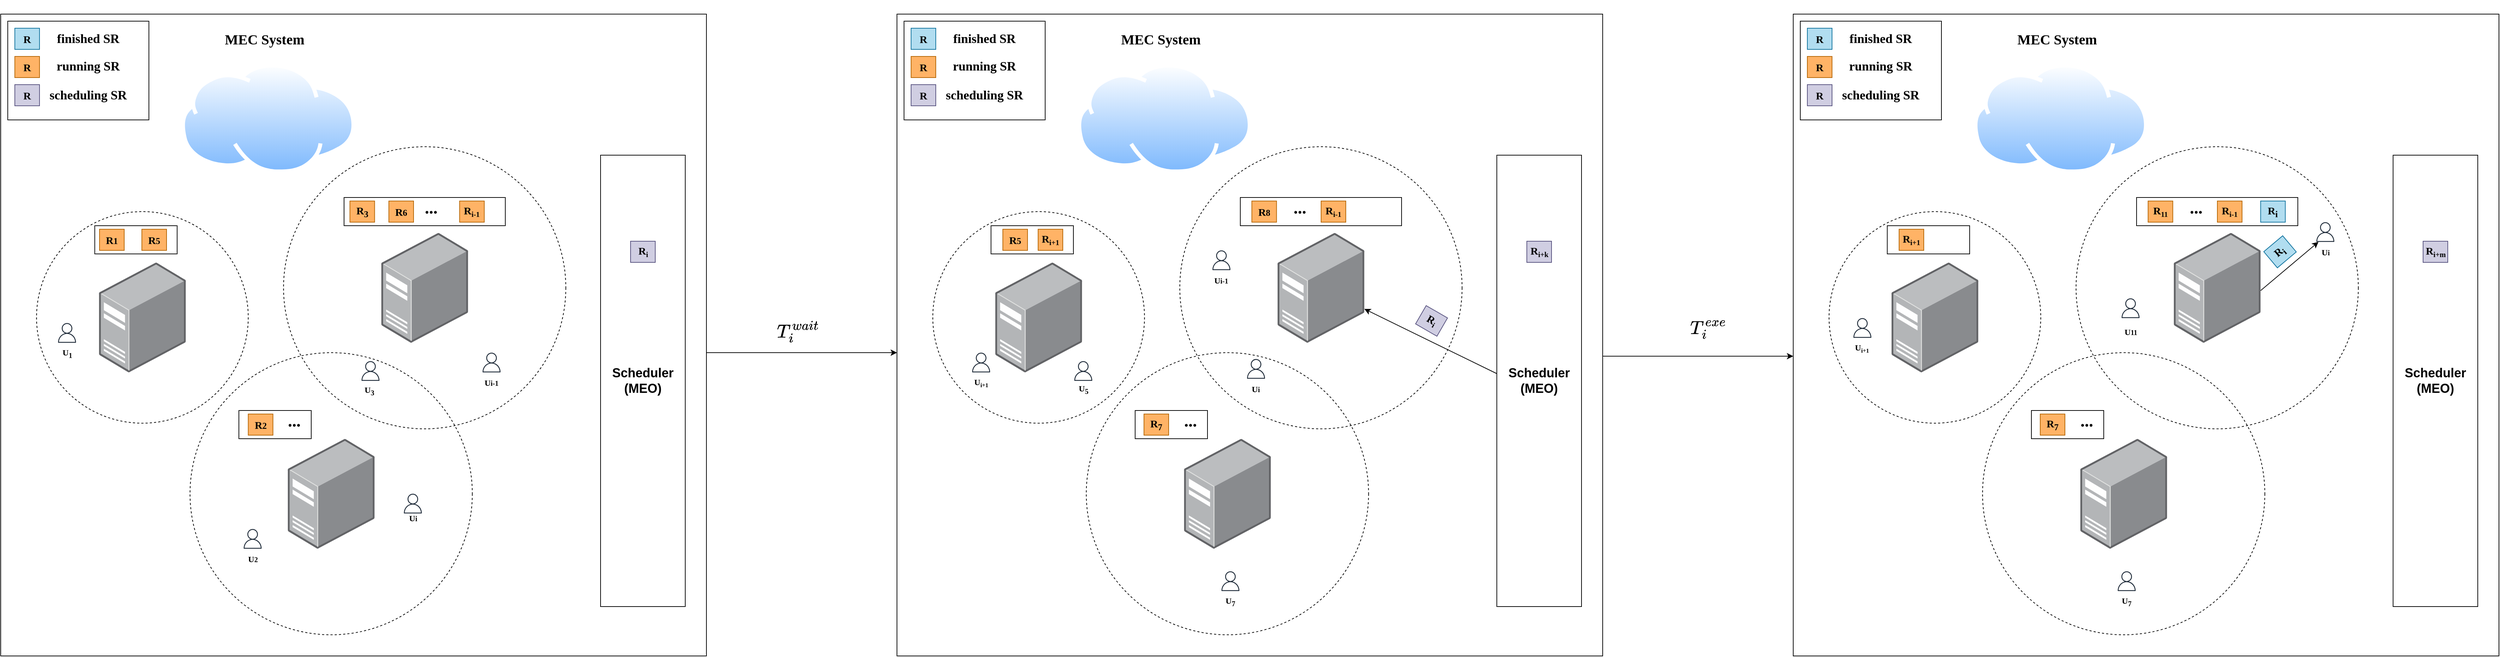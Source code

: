 <mxfile version="24.5.4" type="github">
  <diagram name="第 1 页" id="JoeD6NzNSS_i4DSreLfH">
    <mxGraphModel dx="3733" dy="1153" grid="1" gridSize="10" guides="1" tooltips="1" connect="1" arrows="1" fold="1" page="1" pageScale="1" pageWidth="827" pageHeight="1169" math="1" shadow="0">
      <root>
        <mxCell id="0" />
        <mxCell id="1" parent="0" />
        <mxCell id="dlywzHCYDAKwAIvzZoa1-96" value="" style="group" parent="1" vertex="1" connectable="0">
          <mxGeometry x="-570" y="150" width="1000" height="930" as="geometry" />
        </mxCell>
        <mxCell id="dlywzHCYDAKwAIvzZoa1-53" value="" style="rounded=0;whiteSpace=wrap;html=1;" parent="dlywzHCYDAKwAIvzZoa1-96" vertex="1">
          <mxGeometry y="20" width="1000" height="910" as="geometry" />
        </mxCell>
        <mxCell id="8uZlXo2zn4zUqa4FPAqo-15" value="&lt;font size=&quot;1&quot; face=&quot;Times New Roman&quot; style=&quot;&quot;&gt;&lt;b style=&quot;font-size: 20px;&quot;&gt;MEC System&lt;/b&gt;&lt;/font&gt;" style="text;strokeColor=none;align=center;fillColor=none;html=1;verticalAlign=middle;whiteSpace=wrap;rounded=0;" parent="dlywzHCYDAKwAIvzZoa1-96" vertex="1">
          <mxGeometry x="123.417" width="501.818" height="109.2" as="geometry" />
        </mxCell>
        <mxCell id="dlywzHCYDAKwAIvzZoa1-22" value="" style="ellipse;whiteSpace=wrap;html=1;aspect=fixed;fillColor=none;dashed=1;" parent="dlywzHCYDAKwAIvzZoa1-96" vertex="1">
          <mxGeometry x="400.77" y="208" width="400" height="400" as="geometry" />
        </mxCell>
        <mxCell id="dlywzHCYDAKwAIvzZoa1-7" value="" style="ellipse;whiteSpace=wrap;html=1;aspect=fixed;fillColor=none;dashed=1;" parent="dlywzHCYDAKwAIvzZoa1-96" vertex="1">
          <mxGeometry x="268.27" y="500" width="400" height="400" as="geometry" />
        </mxCell>
        <mxCell id="dlywzHCYDAKwAIvzZoa1-2" value="" style="ellipse;whiteSpace=wrap;html=1;aspect=fixed;fillColor=none;dashed=1;" parent="dlywzHCYDAKwAIvzZoa1-96" vertex="1">
          <mxGeometry x="50.77" y="300" width="300" height="300" as="geometry" />
        </mxCell>
        <mxCell id="8uZlXo2zn4zUqa4FPAqo-18" value="" style="image;points=[];aspect=fixed;html=1;align=center;shadow=0;dashed=0;image=img/lib/allied_telesis/computer_and_terminals/Server_Desktop.svg;" parent="dlywzHCYDAKwAIvzZoa1-96" vertex="1">
          <mxGeometry x="139.231" y="372" width="123.068" height="156" as="geometry" />
        </mxCell>
        <mxCell id="8uZlXo2zn4zUqa4FPAqo-20" value="" style="image;points=[];aspect=fixed;html=1;align=center;shadow=0;dashed=0;image=img/lib/allied_telesis/computer_and_terminals/Server_Desktop.svg;" parent="dlywzHCYDAKwAIvzZoa1-96" vertex="1">
          <mxGeometry x="539.232" y="330.0" width="123.068" height="156" as="geometry" />
        </mxCell>
        <mxCell id="8uZlXo2zn4zUqa4FPAqo-19" value="" style="image;points=[];aspect=fixed;html=1;align=center;shadow=0;dashed=0;image=img/lib/allied_telesis/computer_and_terminals/Server_Desktop.svg;" parent="dlywzHCYDAKwAIvzZoa1-96" vertex="1">
          <mxGeometry x="406.738" y="622.0" width="123.068" height="156" as="geometry" />
        </mxCell>
        <mxCell id="8uZlXo2zn4zUqa4FPAqo-22" value="" style="sketch=0;outlineConnect=0;fontColor=#232F3E;gradientColor=none;fillColor=#232F3D;strokeColor=none;dashed=0;verticalLabelPosition=bottom;verticalAlign=top;align=center;html=1;fontSize=12;fontStyle=0;aspect=fixed;pointerEvents=1;shape=mxgraph.aws4.user;" parent="dlywzHCYDAKwAIvzZoa1-96" vertex="1">
          <mxGeometry x="80.0" y="458" width="28" height="28" as="geometry" />
        </mxCell>
        <mxCell id="8uZlXo2zn4zUqa4FPAqo-23" value="&lt;font face=&quot;Times New Roman&quot; style=&quot;font-size: 12px;&quot;&gt;&lt;b style=&quot;&quot;&gt;U&lt;sub&gt;1&lt;/sub&gt;&lt;/b&gt;&lt;/font&gt;" style="text;strokeColor=none;align=center;fillColor=none;html=1;verticalAlign=middle;whiteSpace=wrap;rounded=0;" parent="dlywzHCYDAKwAIvzZoa1-96" vertex="1">
          <mxGeometry x="74.5" y="486" width="39" height="30" as="geometry" />
        </mxCell>
        <mxCell id="dlywzHCYDAKwAIvzZoa1-4" value="" style="rounded=0;whiteSpace=wrap;html=1;" parent="dlywzHCYDAKwAIvzZoa1-96" vertex="1">
          <mxGeometry x="133.27" y="320" width="116.73" height="40" as="geometry" />
        </mxCell>
        <mxCell id="dlywzHCYDAKwAIvzZoa1-26" value="" style="sketch=0;outlineConnect=0;fontColor=#232F3E;gradientColor=none;fillColor=#232F3D;strokeColor=none;dashed=0;verticalLabelPosition=bottom;verticalAlign=top;align=center;html=1;fontSize=12;fontStyle=0;aspect=fixed;pointerEvents=1;shape=mxgraph.aws4.user;" parent="dlywzHCYDAKwAIvzZoa1-96" vertex="1">
          <mxGeometry x="681.52" y="500" width="28" height="28" as="geometry" />
        </mxCell>
        <mxCell id="dlywzHCYDAKwAIvzZoa1-25" value="&lt;font face=&quot;Times New Roman&quot; style=&quot;&quot;&gt;&lt;b style=&quot;&quot;&gt;U&lt;span style=&quot;font-size: 10px;&quot;&gt;i-1&lt;/span&gt;&lt;/b&gt;&lt;/font&gt;" style="text;strokeColor=none;align=center;fillColor=none;html=1;verticalAlign=middle;whiteSpace=wrap;rounded=0;" parent="dlywzHCYDAKwAIvzZoa1-96" vertex="1">
          <mxGeometry x="676.02" y="528" width="39" height="30" as="geometry" />
        </mxCell>
        <mxCell id="8uZlXo2zn4zUqa4FPAqo-17" value="" style="image;aspect=fixed;perimeter=ellipsePerimeter;html=1;align=center;shadow=0;dashed=0;spacingTop=3;image=img/lib/active_directory/internet_cloud.svg;" parent="dlywzHCYDAKwAIvzZoa1-96" vertex="1">
          <mxGeometry x="255.231" y="90" width="247.619" height="156" as="geometry" />
        </mxCell>
        <mxCell id="dlywzHCYDAKwAIvzZoa1-38" value="" style="rounded=0;whiteSpace=wrap;html=1;" parent="dlywzHCYDAKwAIvzZoa1-96" vertex="1">
          <mxGeometry x="486.52" y="280" width="228.5" height="40" as="geometry" />
        </mxCell>
        <mxCell id="dlywzHCYDAKwAIvzZoa1-39" value="&lt;font size=&quot;1&quot; face=&quot;Times New Roman&quot; style=&quot;&quot;&gt;&lt;b style=&quot;font-size: 15px;&quot;&gt;R&lt;sub&gt;3&lt;/sub&gt;&lt;/b&gt;&lt;/font&gt;" style="text;strokeColor=#b46504;align=center;fillColor=#FFB366;html=1;verticalAlign=middle;whiteSpace=wrap;rounded=0;" parent="dlywzHCYDAKwAIvzZoa1-96" vertex="1">
          <mxGeometry x="494.81" y="285" width="35" height="30" as="geometry" />
        </mxCell>
        <mxCell id="dlywzHCYDAKwAIvzZoa1-40" value="&lt;font face=&quot;Times New Roman&quot; style=&quot;&quot;&gt;&lt;b style=&quot;font-size: 15px;&quot;&gt;R&lt;/b&gt;&lt;b style=&quot;font-size: 12.5px;&quot;&gt;6&lt;/b&gt;&lt;/font&gt;" style="text;strokeColor=#b46504;align=center;fillColor=#FFB366;html=1;verticalAlign=middle;whiteSpace=wrap;rounded=0;" parent="dlywzHCYDAKwAIvzZoa1-96" vertex="1">
          <mxGeometry x="550" y="285" width="35" height="30" as="geometry" />
        </mxCell>
        <mxCell id="dlywzHCYDAKwAIvzZoa1-41" value="" style="sketch=0;outlineConnect=0;fontColor=#232F3E;gradientColor=none;fillColor=#232F3D;strokeColor=none;dashed=0;verticalLabelPosition=bottom;verticalAlign=top;align=center;html=1;fontSize=12;fontStyle=0;aspect=fixed;pointerEvents=1;shape=mxgraph.aws4.user;" parent="dlywzHCYDAKwAIvzZoa1-96" vertex="1">
          <mxGeometry x="510.0" y="512" width="28" height="28" as="geometry" />
        </mxCell>
        <mxCell id="dlywzHCYDAKwAIvzZoa1-42" value="&lt;font face=&quot;Times New Roman&quot; style=&quot;font-size: 12px;&quot;&gt;&lt;b style=&quot;&quot;&gt;U&lt;sub&gt;3&lt;/sub&gt;&lt;/b&gt;&lt;/font&gt;" style="text;strokeColor=none;align=center;fillColor=none;html=1;verticalAlign=middle;whiteSpace=wrap;rounded=0;" parent="dlywzHCYDAKwAIvzZoa1-96" vertex="1">
          <mxGeometry x="502.85" y="539" width="39" height="30" as="geometry" />
        </mxCell>
        <mxCell id="dlywzHCYDAKwAIvzZoa1-43" value="" style="sketch=0;outlineConnect=0;fontColor=#232F3E;gradientColor=none;fillColor=#232F3D;strokeColor=none;dashed=0;verticalLabelPosition=bottom;verticalAlign=top;align=center;html=1;fontSize=12;fontStyle=0;aspect=fixed;pointerEvents=1;shape=mxgraph.aws4.user;" parent="dlywzHCYDAKwAIvzZoa1-96" vertex="1">
          <mxGeometry x="343.0" y="750" width="28" height="28" as="geometry" />
        </mxCell>
        <mxCell id="dlywzHCYDAKwAIvzZoa1-44" value="&lt;font face=&quot;Times New Roman&quot; style=&quot;&quot;&gt;&lt;b style=&quot;&quot;&gt;U&lt;span style=&quot;font-size: 10px;&quot;&gt;2&lt;/span&gt;&lt;/b&gt;&lt;/font&gt;" style="text;strokeColor=none;align=center;fillColor=none;html=1;verticalAlign=middle;whiteSpace=wrap;rounded=0;" parent="dlywzHCYDAKwAIvzZoa1-96" vertex="1">
          <mxGeometry x="337.5" y="778" width="39" height="30" as="geometry" />
        </mxCell>
        <mxCell id="dlywzHCYDAKwAIvzZoa1-52" value="" style="group" parent="dlywzHCYDAKwAIvzZoa1-96" vertex="1" connectable="0">
          <mxGeometry x="10" y="30" width="200" height="140" as="geometry" />
        </mxCell>
        <mxCell id="dlywzHCYDAKwAIvzZoa1-48" value="" style="rounded=0;whiteSpace=wrap;html=1;" parent="dlywzHCYDAKwAIvzZoa1-52" vertex="1">
          <mxGeometry width="200" height="140" as="geometry" />
        </mxCell>
        <mxCell id="dlywzHCYDAKwAIvzZoa1-45" value="&lt;font size=&quot;1&quot; face=&quot;Times New Roman&quot; style=&quot;&quot;&gt;&lt;b style=&quot;font-size: 15px;&quot;&gt;R&lt;/b&gt;&lt;/font&gt;" style="text;strokeColor=#10739e;align=center;fillColor=#b1ddf0;html=1;verticalAlign=middle;whiteSpace=wrap;rounded=0;" parent="dlywzHCYDAKwAIvzZoa1-52" vertex="1">
          <mxGeometry x="10" y="10" width="35" height="30" as="geometry" />
        </mxCell>
        <mxCell id="dlywzHCYDAKwAIvzZoa1-46" value="&lt;font size=&quot;1&quot; face=&quot;Times New Roman&quot; style=&quot;&quot;&gt;&lt;b style=&quot;font-size: 15px;&quot;&gt;R&lt;/b&gt;&lt;/font&gt;" style="text;strokeColor=#b46504;align=center;fillColor=#FFB366;html=1;verticalAlign=middle;whiteSpace=wrap;rounded=0;" parent="dlywzHCYDAKwAIvzZoa1-52" vertex="1">
          <mxGeometry x="10.0" y="50" width="35" height="30" as="geometry" />
        </mxCell>
        <mxCell id="dlywzHCYDAKwAIvzZoa1-50" value="&lt;font size=&quot;1&quot; face=&quot;Times New Roman&quot;&gt;&lt;b style=&quot;font-size: 18px;&quot;&gt;finished SR&lt;/b&gt;&lt;/font&gt;" style="text;strokeColor=none;align=center;fillColor=none;html=1;verticalAlign=middle;whiteSpace=wrap;rounded=0;" parent="dlywzHCYDAKwAIvzZoa1-52" vertex="1">
          <mxGeometry x="54.04" y="10" width="120" height="30" as="geometry" />
        </mxCell>
        <mxCell id="dlywzHCYDAKwAIvzZoa1-51" value="&lt;font size=&quot;1&quot; face=&quot;Times New Roman&quot;&gt;&lt;b style=&quot;font-size: 18px;&quot;&gt;running SR&lt;/b&gt;&lt;/font&gt;" style="text;strokeColor=none;align=center;fillColor=none;html=1;verticalAlign=middle;whiteSpace=wrap;rounded=0;" parent="dlywzHCYDAKwAIvzZoa1-52" vertex="1">
          <mxGeometry x="54.04" y="49.2" width="120" height="30" as="geometry" />
        </mxCell>
        <mxCell id="hPKG2hxinoWSEpem3U7g-11" value="&lt;font size=&quot;1&quot; face=&quot;Times New Roman&quot; style=&quot;&quot;&gt;&lt;b style=&quot;font-size: 15px;&quot;&gt;R&lt;/b&gt;&lt;/font&gt;" style="text;strokeColor=#56517e;align=center;fillColor=#d0cee2;html=1;verticalAlign=middle;whiteSpace=wrap;rounded=0;" parent="dlywzHCYDAKwAIvzZoa1-52" vertex="1">
          <mxGeometry x="10" y="90" width="35" height="30" as="geometry" />
        </mxCell>
        <mxCell id="hPKG2hxinoWSEpem3U7g-12" value="&lt;font size=&quot;1&quot; face=&quot;Times New Roman&quot;&gt;&lt;b style=&quot;font-size: 18px;&quot;&gt;scheduling SR&lt;/b&gt;&lt;/font&gt;" style="text;strokeColor=none;align=center;fillColor=none;html=1;verticalAlign=middle;whiteSpace=wrap;rounded=0;" parent="dlywzHCYDAKwAIvzZoa1-52" vertex="1">
          <mxGeometry x="54.04" y="90" width="120" height="30" as="geometry" />
        </mxCell>
        <mxCell id="dlywzHCYDAKwAIvzZoa1-91" value="&lt;font style=&quot;font-size: 18px;&quot;&gt;&lt;b&gt;Scheduler&lt;/b&gt;&lt;/font&gt;&lt;div style=&quot;font-size: 18px;&quot;&gt;&lt;font style=&quot;font-size: 18px;&quot;&gt;&lt;b&gt;(MEO)&lt;/b&gt;&lt;/font&gt;&lt;/div&gt;" style="rounded=0;whiteSpace=wrap;html=1;" parent="dlywzHCYDAKwAIvzZoa1-96" vertex="1">
          <mxGeometry x="850" y="220" width="120" height="640" as="geometry" />
        </mxCell>
        <mxCell id="hPKG2hxinoWSEpem3U7g-1" value="&lt;font face=&quot;Times New Roman&quot; style=&quot;&quot;&gt;&lt;b style=&quot;font-size: 15px;&quot;&gt;R&lt;/b&gt;&lt;b style=&quot;font-size: 12.5px;&quot;&gt;1&lt;/b&gt;&lt;/font&gt;" style="text;strokeColor=#b46504;align=center;fillColor=#FFB366;html=1;verticalAlign=middle;whiteSpace=wrap;rounded=0;" parent="dlywzHCYDAKwAIvzZoa1-96" vertex="1">
          <mxGeometry x="140" y="325" width="35" height="30" as="geometry" />
        </mxCell>
        <mxCell id="hPKG2hxinoWSEpem3U7g-2" value="&lt;font face=&quot;Times New Roman&quot; style=&quot;&quot;&gt;&lt;b style=&quot;font-size: 15px;&quot;&gt;R&lt;/b&gt;&lt;b style=&quot;font-size: 12.5px;&quot;&gt;5&lt;/b&gt;&lt;/font&gt;" style="text;strokeColor=#b46504;align=center;fillColor=#FFB366;html=1;verticalAlign=middle;whiteSpace=wrap;rounded=0;" parent="dlywzHCYDAKwAIvzZoa1-96" vertex="1">
          <mxGeometry x="200" y="325" width="35" height="30" as="geometry" />
        </mxCell>
        <mxCell id="hPKG2hxinoWSEpem3U7g-5" value="&lt;font size=&quot;1&quot; face=&quot;Times New Roman&quot;&gt;&lt;b style=&quot;font-size: 24px;&quot;&gt;...&lt;/b&gt;&lt;/font&gt;" style="text;strokeColor=none;align=center;fillColor=none;html=1;verticalAlign=middle;whiteSpace=wrap;rounded=0;" parent="dlywzHCYDAKwAIvzZoa1-96" vertex="1">
          <mxGeometry x="580" y="285" width="60" height="20" as="geometry" />
        </mxCell>
        <mxCell id="hPKG2hxinoWSEpem3U7g-6" value="&lt;font face=&quot;Times New Roman&quot; style=&quot;&quot;&gt;&lt;b style=&quot;font-size: 15px;&quot;&gt;R&lt;/b&gt;&lt;b style=&quot;font-size: 12.5px;&quot;&gt;&lt;sub&gt;i-1&lt;/sub&gt;&lt;/b&gt;&lt;/font&gt;" style="text;strokeColor=#b46504;align=center;fillColor=#FFB366;html=1;verticalAlign=middle;whiteSpace=wrap;rounded=0;" parent="dlywzHCYDAKwAIvzZoa1-96" vertex="1">
          <mxGeometry x="650.23" y="285" width="35" height="30" as="geometry" />
        </mxCell>
        <mxCell id="hPKG2hxinoWSEpem3U7g-7" value="&lt;font face=&quot;Times New Roman&quot; style=&quot;&quot;&gt;&lt;b style=&quot;font-size: 15px;&quot;&gt;R&lt;/b&gt;&lt;b style=&quot;font-size: 12.5px;&quot;&gt;&lt;sub&gt;i&lt;/sub&gt;&lt;/b&gt;&lt;/font&gt;" style="text;align=center;html=1;verticalAlign=middle;whiteSpace=wrap;rounded=0;strokeColor=#56517e;fillColor=#d0cee2;" parent="dlywzHCYDAKwAIvzZoa1-96" vertex="1">
          <mxGeometry x="892.5" y="342" width="35" height="30" as="geometry" />
        </mxCell>
        <mxCell id="hPKG2hxinoWSEpem3U7g-52" value="" style="sketch=0;outlineConnect=0;fontColor=#232F3E;gradientColor=none;fillColor=#232F3D;strokeColor=none;dashed=0;verticalLabelPosition=bottom;verticalAlign=top;align=center;html=1;fontSize=12;fontStyle=0;aspect=fixed;pointerEvents=1;shape=mxgraph.aws4.user;" parent="dlywzHCYDAKwAIvzZoa1-96" vertex="1">
          <mxGeometry x="570" y="700" width="28" height="28" as="geometry" />
        </mxCell>
        <mxCell id="hPKG2hxinoWSEpem3U7g-53" value="&lt;font face=&quot;Times New Roman&quot; style=&quot;&quot;&gt;&lt;b style=&quot;&quot;&gt;U&lt;span style=&quot;font-size: 10px;&quot;&gt;i&lt;/span&gt;&lt;/b&gt;&lt;/font&gt;" style="text;strokeColor=none;align=center;fillColor=none;html=1;verticalAlign=middle;whiteSpace=wrap;rounded=0;" parent="dlywzHCYDAKwAIvzZoa1-96" vertex="1">
          <mxGeometry x="564.5" y="720" width="39" height="30" as="geometry" />
        </mxCell>
        <mxCell id="Xga0qs_DyKMkCKS5Os-a-7" value="" style="group" vertex="1" connectable="0" parent="dlywzHCYDAKwAIvzZoa1-96">
          <mxGeometry x="337.5" y="582" width="108.27" height="40" as="geometry" />
        </mxCell>
        <mxCell id="dlywzHCYDAKwAIvzZoa1-27" value="" style="rounded=0;whiteSpace=wrap;html=1;" parent="Xga0qs_DyKMkCKS5Os-a-7" vertex="1">
          <mxGeometry width="102.5" height="40" as="geometry" />
        </mxCell>
        <mxCell id="hPKG2hxinoWSEpem3U7g-3" value="&lt;font face=&quot;Times New Roman&quot; style=&quot;&quot;&gt;&lt;b style=&quot;font-size: 15px;&quot;&gt;R&lt;/b&gt;&lt;b style=&quot;font-size: 12.5px;&quot;&gt;2&lt;/b&gt;&lt;/font&gt;" style="text;strokeColor=#b46504;align=center;fillColor=#FFB366;html=1;verticalAlign=middle;whiteSpace=wrap;rounded=0;" parent="Xga0qs_DyKMkCKS5Os-a-7" vertex="1">
          <mxGeometry x="13.27" y="5" width="35" height="30" as="geometry" />
        </mxCell>
        <mxCell id="hPKG2hxinoWSEpem3U7g-4" value="&lt;font size=&quot;1&quot; face=&quot;Times New Roman&quot;&gt;&lt;b style=&quot;font-size: 24px;&quot;&gt;...&lt;/b&gt;&lt;/font&gt;" style="text;strokeColor=none;align=center;fillColor=none;html=1;verticalAlign=middle;whiteSpace=wrap;rounded=0;" parent="Xga0qs_DyKMkCKS5Os-a-7" vertex="1">
          <mxGeometry x="48.27" y="5" width="60" height="20" as="geometry" />
        </mxCell>
        <mxCell id="dlywzHCYDAKwAIvzZoa1-134" value="" style="endArrow=classic;html=1;rounded=0;" parent="1" edge="1">
          <mxGeometry width="50" height="50" relative="1" as="geometry">
            <mxPoint x="430" y="650" as="sourcePoint" />
            <mxPoint x="700" y="650" as="targetPoint" />
          </mxGeometry>
        </mxCell>
        <mxCell id="dlywzHCYDAKwAIvzZoa1-135" value="&lt;font size=&quot;1&quot; face=&quot;Times New Roman&quot;&gt;&lt;b style=&quot;font-size: 26px;&quot;&gt;$$ T_{i}^{wait} $$&lt;/b&gt;&lt;/font&gt;" style="text;strokeColor=none;align=center;fillColor=none;html=1;verticalAlign=middle;whiteSpace=wrap;rounded=0;" parent="1" vertex="1">
          <mxGeometry x="500" y="585" width="120" height="70" as="geometry" />
        </mxCell>
        <mxCell id="Xga0qs_DyKMkCKS5Os-a-8" value="" style="group" vertex="1" connectable="0" parent="1">
          <mxGeometry x="700" y="150" width="1000" height="930" as="geometry" />
        </mxCell>
        <mxCell id="Xga0qs_DyKMkCKS5Os-a-9" value="" style="rounded=0;whiteSpace=wrap;html=1;" vertex="1" parent="Xga0qs_DyKMkCKS5Os-a-8">
          <mxGeometry y="20" width="1000" height="910" as="geometry" />
        </mxCell>
        <mxCell id="Xga0qs_DyKMkCKS5Os-a-10" value="&lt;font size=&quot;1&quot; face=&quot;Times New Roman&quot; style=&quot;&quot;&gt;&lt;b style=&quot;font-size: 20px;&quot;&gt;MEC System&lt;/b&gt;&lt;/font&gt;" style="text;strokeColor=none;align=center;fillColor=none;html=1;verticalAlign=middle;whiteSpace=wrap;rounded=0;" vertex="1" parent="Xga0qs_DyKMkCKS5Os-a-8">
          <mxGeometry x="123.417" width="501.818" height="109.2" as="geometry" />
        </mxCell>
        <mxCell id="Xga0qs_DyKMkCKS5Os-a-11" value="" style="ellipse;whiteSpace=wrap;html=1;aspect=fixed;fillColor=none;dashed=1;" vertex="1" parent="Xga0qs_DyKMkCKS5Os-a-8">
          <mxGeometry x="400.77" y="208" width="400" height="400" as="geometry" />
        </mxCell>
        <mxCell id="Xga0qs_DyKMkCKS5Os-a-12" value="" style="ellipse;whiteSpace=wrap;html=1;aspect=fixed;fillColor=none;dashed=1;" vertex="1" parent="Xga0qs_DyKMkCKS5Os-a-8">
          <mxGeometry x="268.27" y="500" width="400" height="400" as="geometry" />
        </mxCell>
        <mxCell id="Xga0qs_DyKMkCKS5Os-a-13" value="" style="ellipse;whiteSpace=wrap;html=1;aspect=fixed;fillColor=none;dashed=1;" vertex="1" parent="Xga0qs_DyKMkCKS5Os-a-8">
          <mxGeometry x="50.77" y="300" width="300" height="300" as="geometry" />
        </mxCell>
        <mxCell id="Xga0qs_DyKMkCKS5Os-a-14" value="" style="image;points=[];aspect=fixed;html=1;align=center;shadow=0;dashed=0;image=img/lib/allied_telesis/computer_and_terminals/Server_Desktop.svg;" vertex="1" parent="Xga0qs_DyKMkCKS5Os-a-8">
          <mxGeometry x="139.231" y="372" width="123.068" height="156" as="geometry" />
        </mxCell>
        <mxCell id="Xga0qs_DyKMkCKS5Os-a-15" value="" style="image;points=[];aspect=fixed;html=1;align=center;shadow=0;dashed=0;image=img/lib/allied_telesis/computer_and_terminals/Server_Desktop.svg;" vertex="1" parent="Xga0qs_DyKMkCKS5Os-a-8">
          <mxGeometry x="539.232" y="330.0" width="123.068" height="156" as="geometry" />
        </mxCell>
        <mxCell id="Xga0qs_DyKMkCKS5Os-a-16" value="" style="image;points=[];aspect=fixed;html=1;align=center;shadow=0;dashed=0;image=img/lib/allied_telesis/computer_and_terminals/Server_Desktop.svg;" vertex="1" parent="Xga0qs_DyKMkCKS5Os-a-8">
          <mxGeometry x="406.738" y="622.0" width="123.068" height="156" as="geometry" />
        </mxCell>
        <mxCell id="Xga0qs_DyKMkCKS5Os-a-19" value="" style="rounded=0;whiteSpace=wrap;html=1;" vertex="1" parent="Xga0qs_DyKMkCKS5Os-a-8">
          <mxGeometry x="133.27" y="320" width="116.73" height="40" as="geometry" />
        </mxCell>
        <mxCell id="Xga0qs_DyKMkCKS5Os-a-20" value="" style="sketch=0;outlineConnect=0;fontColor=#232F3E;gradientColor=none;fillColor=#232F3D;strokeColor=none;dashed=0;verticalLabelPosition=bottom;verticalAlign=top;align=center;html=1;fontSize=12;fontStyle=0;aspect=fixed;pointerEvents=1;shape=mxgraph.aws4.user;" vertex="1" parent="Xga0qs_DyKMkCKS5Os-a-8">
          <mxGeometry x="445.77" y="355" width="28" height="28" as="geometry" />
        </mxCell>
        <mxCell id="Xga0qs_DyKMkCKS5Os-a-21" value="&lt;font face=&quot;Times New Roman&quot; style=&quot;&quot;&gt;&lt;b style=&quot;&quot;&gt;U&lt;span style=&quot;font-size: 10px;&quot;&gt;i-1&lt;/span&gt;&lt;/b&gt;&lt;/font&gt;" style="text;strokeColor=none;align=center;fillColor=none;html=1;verticalAlign=middle;whiteSpace=wrap;rounded=0;" vertex="1" parent="Xga0qs_DyKMkCKS5Os-a-8">
          <mxGeometry x="440.27" y="383" width="39" height="30" as="geometry" />
        </mxCell>
        <mxCell id="Xga0qs_DyKMkCKS5Os-a-22" value="" style="image;aspect=fixed;perimeter=ellipsePerimeter;html=1;align=center;shadow=0;dashed=0;spacingTop=3;image=img/lib/active_directory/internet_cloud.svg;" vertex="1" parent="Xga0qs_DyKMkCKS5Os-a-8">
          <mxGeometry x="255.231" y="90" width="247.619" height="156" as="geometry" />
        </mxCell>
        <mxCell id="Xga0qs_DyKMkCKS5Os-a-23" value="" style="rounded=0;whiteSpace=wrap;html=1;" vertex="1" parent="Xga0qs_DyKMkCKS5Os-a-8">
          <mxGeometry x="486.52" y="280" width="228.5" height="40" as="geometry" />
        </mxCell>
        <mxCell id="Xga0qs_DyKMkCKS5Os-a-25" value="&lt;font face=&quot;Times New Roman&quot; style=&quot;&quot;&gt;&lt;b style=&quot;font-size: 15px;&quot;&gt;R&lt;/b&gt;&lt;b style=&quot;font-size: 12.5px;&quot;&gt;8&lt;/b&gt;&lt;/font&gt;" style="text;strokeColor=#b46504;align=center;fillColor=#FFB366;html=1;verticalAlign=middle;whiteSpace=wrap;rounded=0;" vertex="1" parent="Xga0qs_DyKMkCKS5Os-a-8">
          <mxGeometry x="502.85" y="285" width="35" height="30" as="geometry" />
        </mxCell>
        <mxCell id="Xga0qs_DyKMkCKS5Os-a-26" value="" style="sketch=0;outlineConnect=0;fontColor=#232F3E;gradientColor=none;fillColor=#232F3D;strokeColor=none;dashed=0;verticalLabelPosition=bottom;verticalAlign=top;align=center;html=1;fontSize=12;fontStyle=0;aspect=fixed;pointerEvents=1;shape=mxgraph.aws4.user;" vertex="1" parent="Xga0qs_DyKMkCKS5Os-a-8">
          <mxGeometry x="250.0" y="512" width="28" height="28" as="geometry" />
        </mxCell>
        <mxCell id="Xga0qs_DyKMkCKS5Os-a-27" value="&lt;font face=&quot;Times New Roman&quot; style=&quot;font-size: 12px;&quot;&gt;&lt;b style=&quot;&quot;&gt;U&lt;sub&gt;5&lt;/sub&gt;&lt;/b&gt;&lt;/font&gt;" style="text;strokeColor=none;align=center;fillColor=none;html=1;verticalAlign=middle;whiteSpace=wrap;rounded=0;" vertex="1" parent="Xga0qs_DyKMkCKS5Os-a-8">
          <mxGeometry x="244.5" y="537" width="39" height="30" as="geometry" />
        </mxCell>
        <mxCell id="Xga0qs_DyKMkCKS5Os-a-30" value="" style="group" vertex="1" connectable="0" parent="Xga0qs_DyKMkCKS5Os-a-8">
          <mxGeometry x="10" y="30" width="200" height="140" as="geometry" />
        </mxCell>
        <mxCell id="Xga0qs_DyKMkCKS5Os-a-31" value="" style="rounded=0;whiteSpace=wrap;html=1;" vertex="1" parent="Xga0qs_DyKMkCKS5Os-a-30">
          <mxGeometry width="200" height="140" as="geometry" />
        </mxCell>
        <mxCell id="Xga0qs_DyKMkCKS5Os-a-32" value="&lt;font size=&quot;1&quot; face=&quot;Times New Roman&quot; style=&quot;&quot;&gt;&lt;b style=&quot;font-size: 15px;&quot;&gt;R&lt;/b&gt;&lt;/font&gt;" style="text;strokeColor=#10739e;align=center;fillColor=#b1ddf0;html=1;verticalAlign=middle;whiteSpace=wrap;rounded=0;" vertex="1" parent="Xga0qs_DyKMkCKS5Os-a-30">
          <mxGeometry x="10" y="10" width="35" height="30" as="geometry" />
        </mxCell>
        <mxCell id="Xga0qs_DyKMkCKS5Os-a-33" value="&lt;font size=&quot;1&quot; face=&quot;Times New Roman&quot; style=&quot;&quot;&gt;&lt;b style=&quot;font-size: 15px;&quot;&gt;R&lt;/b&gt;&lt;/font&gt;" style="text;strokeColor=#b46504;align=center;fillColor=#FFB366;html=1;verticalAlign=middle;whiteSpace=wrap;rounded=0;" vertex="1" parent="Xga0qs_DyKMkCKS5Os-a-30">
          <mxGeometry x="10.0" y="50" width="35" height="30" as="geometry" />
        </mxCell>
        <mxCell id="Xga0qs_DyKMkCKS5Os-a-34" value="&lt;font size=&quot;1&quot; face=&quot;Times New Roman&quot;&gt;&lt;b style=&quot;font-size: 18px;&quot;&gt;finished SR&lt;/b&gt;&lt;/font&gt;" style="text;strokeColor=none;align=center;fillColor=none;html=1;verticalAlign=middle;whiteSpace=wrap;rounded=0;" vertex="1" parent="Xga0qs_DyKMkCKS5Os-a-30">
          <mxGeometry x="54.04" y="10" width="120" height="30" as="geometry" />
        </mxCell>
        <mxCell id="Xga0qs_DyKMkCKS5Os-a-35" value="&lt;font size=&quot;1&quot; face=&quot;Times New Roman&quot;&gt;&lt;b style=&quot;font-size: 18px;&quot;&gt;running SR&lt;/b&gt;&lt;/font&gt;" style="text;strokeColor=none;align=center;fillColor=none;html=1;verticalAlign=middle;whiteSpace=wrap;rounded=0;" vertex="1" parent="Xga0qs_DyKMkCKS5Os-a-30">
          <mxGeometry x="54.04" y="49.2" width="120" height="30" as="geometry" />
        </mxCell>
        <mxCell id="Xga0qs_DyKMkCKS5Os-a-36" value="&lt;font size=&quot;1&quot; face=&quot;Times New Roman&quot; style=&quot;&quot;&gt;&lt;b style=&quot;font-size: 15px;&quot;&gt;R&lt;/b&gt;&lt;/font&gt;" style="text;strokeColor=#56517e;align=center;fillColor=#d0cee2;html=1;verticalAlign=middle;whiteSpace=wrap;rounded=0;" vertex="1" parent="Xga0qs_DyKMkCKS5Os-a-30">
          <mxGeometry x="10" y="90" width="35" height="30" as="geometry" />
        </mxCell>
        <mxCell id="Xga0qs_DyKMkCKS5Os-a-37" value="&lt;font size=&quot;1&quot; face=&quot;Times New Roman&quot;&gt;&lt;b style=&quot;font-size: 18px;&quot;&gt;scheduling SR&lt;/b&gt;&lt;/font&gt;" style="text;strokeColor=none;align=center;fillColor=none;html=1;verticalAlign=middle;whiteSpace=wrap;rounded=0;" vertex="1" parent="Xga0qs_DyKMkCKS5Os-a-30">
          <mxGeometry x="54.04" y="90" width="120" height="30" as="geometry" />
        </mxCell>
        <mxCell id="Xga0qs_DyKMkCKS5Os-a-38" value="&lt;font style=&quot;font-size: 18px;&quot;&gt;&lt;b&gt;Scheduler&lt;/b&gt;&lt;/font&gt;&lt;div style=&quot;font-size: 18px;&quot;&gt;&lt;font style=&quot;font-size: 18px;&quot;&gt;&lt;b&gt;(MEO)&lt;/b&gt;&lt;/font&gt;&lt;/div&gt;" style="rounded=0;whiteSpace=wrap;html=1;" vertex="1" parent="Xga0qs_DyKMkCKS5Os-a-8">
          <mxGeometry x="850" y="220" width="120" height="640" as="geometry" />
        </mxCell>
        <mxCell id="Xga0qs_DyKMkCKS5Os-a-40" value="&lt;font face=&quot;Times New Roman&quot; style=&quot;&quot;&gt;&lt;b style=&quot;font-size: 15px;&quot;&gt;R&lt;/b&gt;&lt;b style=&quot;font-size: 12.5px;&quot;&gt;5&lt;/b&gt;&lt;/font&gt;" style="text;strokeColor=#b46504;align=center;fillColor=#FFB366;html=1;verticalAlign=middle;whiteSpace=wrap;rounded=0;" vertex="1" parent="Xga0qs_DyKMkCKS5Os-a-8">
          <mxGeometry x="150" y="325" width="35" height="30" as="geometry" />
        </mxCell>
        <mxCell id="Xga0qs_DyKMkCKS5Os-a-41" value="&lt;font size=&quot;1&quot; face=&quot;Times New Roman&quot;&gt;&lt;b style=&quot;font-size: 24px;&quot;&gt;...&lt;/b&gt;&lt;/font&gt;" style="text;strokeColor=none;align=center;fillColor=none;html=1;verticalAlign=middle;whiteSpace=wrap;rounded=0;" vertex="1" parent="Xga0qs_DyKMkCKS5Os-a-8">
          <mxGeometry x="541" y="285" width="60" height="20" as="geometry" />
        </mxCell>
        <mxCell id="Xga0qs_DyKMkCKS5Os-a-42" value="&lt;font face=&quot;Times New Roman&quot; style=&quot;&quot;&gt;&lt;b style=&quot;font-size: 15px;&quot;&gt;R&lt;/b&gt;&lt;b style=&quot;font-size: 12.5px;&quot;&gt;&lt;sub&gt;i-1&lt;/sub&gt;&lt;/b&gt;&lt;/font&gt;" style="text;strokeColor=#b46504;align=center;fillColor=#FFB366;html=1;verticalAlign=middle;whiteSpace=wrap;rounded=0;" vertex="1" parent="Xga0qs_DyKMkCKS5Os-a-8">
          <mxGeometry x="601" y="285" width="35" height="30" as="geometry" />
        </mxCell>
        <mxCell id="Xga0qs_DyKMkCKS5Os-a-43" value="&lt;font face=&quot;Times New Roman&quot; style=&quot;&quot;&gt;&lt;b style=&quot;font-size: 15px;&quot;&gt;R&lt;/b&gt;&lt;b style=&quot;font-size: 12.5px;&quot;&gt;&lt;sub&gt;i+k&lt;/sub&gt;&lt;/b&gt;&lt;/font&gt;" style="text;align=center;html=1;verticalAlign=middle;whiteSpace=wrap;rounded=0;strokeColor=#56517e;fillColor=#d0cee2;" vertex="1" parent="Xga0qs_DyKMkCKS5Os-a-8">
          <mxGeometry x="892.5" y="342" width="35" height="30" as="geometry" />
        </mxCell>
        <mxCell id="Xga0qs_DyKMkCKS5Os-a-44" value="" style="sketch=0;outlineConnect=0;fontColor=#232F3E;gradientColor=none;fillColor=#232F3D;strokeColor=none;dashed=0;verticalLabelPosition=bottom;verticalAlign=top;align=center;html=1;fontSize=12;fontStyle=0;aspect=fixed;pointerEvents=1;shape=mxgraph.aws4.user;" vertex="1" parent="Xga0qs_DyKMkCKS5Os-a-8">
          <mxGeometry x="494.81" y="509" width="28" height="28" as="geometry" />
        </mxCell>
        <mxCell id="Xga0qs_DyKMkCKS5Os-a-45" value="&lt;font face=&quot;Times New Roman&quot; style=&quot;&quot;&gt;&lt;b style=&quot;&quot;&gt;U&lt;span style=&quot;font-size: 10px;&quot;&gt;i&lt;/span&gt;&lt;/b&gt;&lt;/font&gt;" style="text;strokeColor=none;align=center;fillColor=none;html=1;verticalAlign=middle;whiteSpace=wrap;rounded=0;" vertex="1" parent="Xga0qs_DyKMkCKS5Os-a-8">
          <mxGeometry x="489.31" y="537" width="39" height="30" as="geometry" />
        </mxCell>
        <mxCell id="Xga0qs_DyKMkCKS5Os-a-46" value="" style="group" vertex="1" connectable="0" parent="Xga0qs_DyKMkCKS5Os-a-8">
          <mxGeometry x="337.5" y="582" width="108.27" height="40" as="geometry" />
        </mxCell>
        <mxCell id="Xga0qs_DyKMkCKS5Os-a-47" value="" style="rounded=0;whiteSpace=wrap;html=1;" vertex="1" parent="Xga0qs_DyKMkCKS5Os-a-46">
          <mxGeometry width="102.5" height="40" as="geometry" />
        </mxCell>
        <mxCell id="Xga0qs_DyKMkCKS5Os-a-118" value="&lt;font size=&quot;1&quot; face=&quot;Times New Roman&quot; style=&quot;&quot;&gt;&lt;b style=&quot;font-size: 15px;&quot;&gt;R&lt;sub&gt;7&lt;/sub&gt;&lt;/b&gt;&lt;/font&gt;" style="text;strokeColor=#b46504;align=center;fillColor=#FFB366;html=1;verticalAlign=middle;whiteSpace=wrap;rounded=0;" vertex="1" parent="Xga0qs_DyKMkCKS5Os-a-46">
          <mxGeometry x="12.5" y="5" width="35" height="30" as="geometry" />
        </mxCell>
        <mxCell id="Xga0qs_DyKMkCKS5Os-a-49" value="&lt;font size=&quot;1&quot; face=&quot;Times New Roman&quot;&gt;&lt;b style=&quot;font-size: 24px;&quot;&gt;...&lt;/b&gt;&lt;/font&gt;" style="text;strokeColor=none;align=center;fillColor=none;html=1;verticalAlign=middle;whiteSpace=wrap;rounded=0;" vertex="1" parent="Xga0qs_DyKMkCKS5Os-a-46">
          <mxGeometry x="48.27" y="5" width="60" height="20" as="geometry" />
        </mxCell>
        <mxCell id="Xga0qs_DyKMkCKS5Os-a-52" value="" style="endArrow=classic;html=1;rounded=0;exitX=0;exitY=0.484;exitDx=0;exitDy=0;exitPerimeter=0;" edge="1" parent="Xga0qs_DyKMkCKS5Os-a-8" source="Xga0qs_DyKMkCKS5Os-a-38" target="Xga0qs_DyKMkCKS5Os-a-15">
          <mxGeometry width="50" height="50" relative="1" as="geometry">
            <mxPoint x="845.04" y="467.81" as="sourcePoint" />
            <mxPoint x="522.807" y="527.997" as="targetPoint" />
          </mxGeometry>
        </mxCell>
        <mxCell id="Xga0qs_DyKMkCKS5Os-a-53" value="&lt;font face=&quot;Times New Roman&quot; style=&quot;&quot;&gt;&lt;b style=&quot;font-size: 15px;&quot;&gt;R&lt;/b&gt;&lt;b style=&quot;font-size: 12.5px;&quot;&gt;&lt;sub&gt;i&lt;/sub&gt;&lt;/b&gt;&lt;/font&gt;" style="text;align=center;html=1;verticalAlign=middle;whiteSpace=wrap;rounded=0;strokeColor=#56517e;fillColor=#d0cee2;rotation=30;" vertex="1" parent="Xga0qs_DyKMkCKS5Os-a-8">
          <mxGeometry x="740" y="440" width="35" height="30" as="geometry" />
        </mxCell>
        <mxCell id="Xga0qs_DyKMkCKS5Os-a-123" value="" style="sketch=0;outlineConnect=0;fontColor=#232F3E;gradientColor=none;fillColor=#232F3D;strokeColor=none;dashed=0;verticalLabelPosition=bottom;verticalAlign=top;align=center;html=1;fontSize=12;fontStyle=0;aspect=fixed;pointerEvents=1;shape=mxgraph.aws4.user;" vertex="1" parent="Xga0qs_DyKMkCKS5Os-a-8">
          <mxGeometry x="458.52" y="810" width="28" height="28" as="geometry" />
        </mxCell>
        <mxCell id="Xga0qs_DyKMkCKS5Os-a-124" value="&lt;font face=&quot;Times New Roman&quot; style=&quot;font-size: 12px;&quot;&gt;&lt;b style=&quot;&quot;&gt;U&lt;sub&gt;7&lt;/sub&gt;&lt;/b&gt;&lt;/font&gt;" style="text;strokeColor=none;align=center;fillColor=none;html=1;verticalAlign=middle;whiteSpace=wrap;rounded=0;" vertex="1" parent="Xga0qs_DyKMkCKS5Os-a-8">
          <mxGeometry x="453.02" y="838" width="39" height="30" as="geometry" />
        </mxCell>
        <mxCell id="Xga0qs_DyKMkCKS5Os-a-125" value="&lt;font face=&quot;Times New Roman&quot; style=&quot;&quot;&gt;&lt;b style=&quot;font-size: 15px;&quot;&gt;R&lt;/b&gt;&lt;b style=&quot;font-size: 12.5px;&quot;&gt;&lt;sub&gt;i+1&lt;/sub&gt;&lt;/b&gt;&lt;/font&gt;" style="text;strokeColor=#b46504;align=center;fillColor=#FFB366;html=1;verticalAlign=middle;whiteSpace=wrap;rounded=0;" vertex="1" parent="Xga0qs_DyKMkCKS5Os-a-8">
          <mxGeometry x="200" y="325" width="35" height="30" as="geometry" />
        </mxCell>
        <mxCell id="Xga0qs_DyKMkCKS5Os-a-128" value="" style="sketch=0;outlineConnect=0;fontColor=#232F3E;gradientColor=none;fillColor=#232F3D;strokeColor=none;dashed=0;verticalLabelPosition=bottom;verticalAlign=top;align=center;html=1;fontSize=12;fontStyle=0;aspect=fixed;pointerEvents=1;shape=mxgraph.aws4.user;" vertex="1" parent="Xga0qs_DyKMkCKS5Os-a-8">
          <mxGeometry x="105.27" y="500" width="28" height="28" as="geometry" />
        </mxCell>
        <mxCell id="Xga0qs_DyKMkCKS5Os-a-129" value="&lt;font face=&quot;Times New Roman&quot; style=&quot;&quot;&gt;&lt;b style=&quot;&quot;&gt;U&lt;span style=&quot;font-size: 10px;&quot;&gt;&lt;sub&gt;i+1&lt;/sub&gt;&lt;/span&gt;&lt;/b&gt;&lt;/font&gt;" style="text;strokeColor=none;align=center;fillColor=none;html=1;verticalAlign=middle;whiteSpace=wrap;rounded=0;" vertex="1" parent="Xga0qs_DyKMkCKS5Os-a-8">
          <mxGeometry x="100.23" y="528" width="39" height="30" as="geometry" />
        </mxCell>
        <mxCell id="Xga0qs_DyKMkCKS5Os-a-56" value="" style="endArrow=classic;html=1;rounded=0;" edge="1" parent="1">
          <mxGeometry width="50" height="50" relative="1" as="geometry">
            <mxPoint x="1700" y="655" as="sourcePoint" />
            <mxPoint x="1970" y="655" as="targetPoint" />
          </mxGeometry>
        </mxCell>
        <mxCell id="Xga0qs_DyKMkCKS5Os-a-57" value="&lt;font size=&quot;1&quot; face=&quot;Times New Roman&quot;&gt;&lt;b style=&quot;font-size: 26px;&quot;&gt;$$ T_{i}^{exe} $$&lt;/b&gt;&lt;/font&gt;" style="text;strokeColor=none;align=center;fillColor=none;html=1;verticalAlign=middle;whiteSpace=wrap;rounded=0;" vertex="1" parent="1">
          <mxGeometry x="1790" y="580" width="120" height="70" as="geometry" />
        </mxCell>
        <mxCell id="Xga0qs_DyKMkCKS5Os-a-130" value="" style="group;fontStyle=1" vertex="1" connectable="0" parent="1">
          <mxGeometry x="1970" y="150" width="1000" height="930" as="geometry" />
        </mxCell>
        <mxCell id="Xga0qs_DyKMkCKS5Os-a-131" value="" style="rounded=0;whiteSpace=wrap;html=1;" vertex="1" parent="Xga0qs_DyKMkCKS5Os-a-130">
          <mxGeometry y="20" width="1000" height="910" as="geometry" />
        </mxCell>
        <mxCell id="Xga0qs_DyKMkCKS5Os-a-132" value="&lt;font size=&quot;1&quot; face=&quot;Times New Roman&quot; style=&quot;&quot;&gt;&lt;b style=&quot;font-size: 20px;&quot;&gt;MEC System&lt;/b&gt;&lt;/font&gt;" style="text;strokeColor=none;align=center;fillColor=none;html=1;verticalAlign=middle;whiteSpace=wrap;rounded=0;" vertex="1" parent="Xga0qs_DyKMkCKS5Os-a-130">
          <mxGeometry x="123.417" width="501.818" height="109.2" as="geometry" />
        </mxCell>
        <mxCell id="Xga0qs_DyKMkCKS5Os-a-133" value="" style="ellipse;whiteSpace=wrap;html=1;aspect=fixed;fillColor=none;dashed=1;" vertex="1" parent="Xga0qs_DyKMkCKS5Os-a-130">
          <mxGeometry x="400.77" y="208" width="400" height="400" as="geometry" />
        </mxCell>
        <mxCell id="Xga0qs_DyKMkCKS5Os-a-134" value="" style="ellipse;whiteSpace=wrap;html=1;aspect=fixed;fillColor=none;dashed=1;" vertex="1" parent="Xga0qs_DyKMkCKS5Os-a-130">
          <mxGeometry x="268.27" y="500" width="400" height="400" as="geometry" />
        </mxCell>
        <mxCell id="Xga0qs_DyKMkCKS5Os-a-135" value="" style="ellipse;whiteSpace=wrap;html=1;aspect=fixed;fillColor=none;dashed=1;" vertex="1" parent="Xga0qs_DyKMkCKS5Os-a-130">
          <mxGeometry x="50.77" y="300" width="300" height="300" as="geometry" />
        </mxCell>
        <mxCell id="Xga0qs_DyKMkCKS5Os-a-136" value="" style="image;points=[];aspect=fixed;html=1;align=center;shadow=0;dashed=0;image=img/lib/allied_telesis/computer_and_terminals/Server_Desktop.svg;" vertex="1" parent="Xga0qs_DyKMkCKS5Os-a-130">
          <mxGeometry x="139.231" y="372" width="123.068" height="156" as="geometry" />
        </mxCell>
        <mxCell id="Xga0qs_DyKMkCKS5Os-a-137" value="" style="image;points=[];aspect=fixed;html=1;align=center;shadow=0;dashed=0;image=img/lib/allied_telesis/computer_and_terminals/Server_Desktop.svg;" vertex="1" parent="Xga0qs_DyKMkCKS5Os-a-130">
          <mxGeometry x="539.232" y="330.0" width="123.068" height="156" as="geometry" />
        </mxCell>
        <mxCell id="Xga0qs_DyKMkCKS5Os-a-138" value="" style="image;points=[];aspect=fixed;html=1;align=center;shadow=0;dashed=0;image=img/lib/allied_telesis/computer_and_terminals/Server_Desktop.svg;" vertex="1" parent="Xga0qs_DyKMkCKS5Os-a-130">
          <mxGeometry x="406.738" y="622.0" width="123.068" height="156" as="geometry" />
        </mxCell>
        <mxCell id="Xga0qs_DyKMkCKS5Os-a-139" value="" style="rounded=0;whiteSpace=wrap;html=1;" vertex="1" parent="Xga0qs_DyKMkCKS5Os-a-130">
          <mxGeometry x="133.27" y="320" width="116.73" height="40" as="geometry" />
        </mxCell>
        <mxCell id="Xga0qs_DyKMkCKS5Os-a-140" value="" style="sketch=0;outlineConnect=0;fontColor=#232F3E;gradientColor=none;fillColor=#232F3D;strokeColor=none;dashed=0;verticalLabelPosition=bottom;verticalAlign=top;align=center;html=1;fontSize=12;fontStyle=0;aspect=fixed;pointerEvents=1;shape=mxgraph.aws4.user;" vertex="1" parent="Xga0qs_DyKMkCKS5Os-a-130">
          <mxGeometry x="464.02" y="423" width="28" height="28" as="geometry" />
        </mxCell>
        <mxCell id="Xga0qs_DyKMkCKS5Os-a-141" value="&lt;font face=&quot;Times New Roman&quot; style=&quot;&quot;&gt;&lt;b style=&quot;&quot;&gt;U&lt;span style=&quot;font-size: 10px;&quot;&gt;11&lt;/span&gt;&lt;/b&gt;&lt;/font&gt;" style="text;strokeColor=none;align=center;fillColor=none;html=1;verticalAlign=middle;whiteSpace=wrap;rounded=0;" vertex="1" parent="Xga0qs_DyKMkCKS5Os-a-130">
          <mxGeometry x="458.52" y="456" width="39" height="30" as="geometry" />
        </mxCell>
        <mxCell id="Xga0qs_DyKMkCKS5Os-a-142" value="" style="image;aspect=fixed;perimeter=ellipsePerimeter;html=1;align=center;shadow=0;dashed=0;spacingTop=3;image=img/lib/active_directory/internet_cloud.svg;" vertex="1" parent="Xga0qs_DyKMkCKS5Os-a-130">
          <mxGeometry x="255.231" y="90" width="247.619" height="156" as="geometry" />
        </mxCell>
        <mxCell id="Xga0qs_DyKMkCKS5Os-a-143" value="" style="rounded=0;whiteSpace=wrap;html=1;" vertex="1" parent="Xga0qs_DyKMkCKS5Os-a-130">
          <mxGeometry x="486.52" y="280" width="228.5" height="40" as="geometry" />
        </mxCell>
        <mxCell id="Xga0qs_DyKMkCKS5Os-a-144" value="&lt;font face=&quot;Times New Roman&quot; style=&quot;&quot;&gt;&lt;b style=&quot;font-size: 15px;&quot;&gt;R&lt;/b&gt;&lt;b style=&quot;font-size: 12.5px;&quot;&gt;&lt;sub&gt;11&lt;/sub&gt;&lt;/b&gt;&lt;/font&gt;" style="text;strokeColor=#b46504;align=center;fillColor=#FFB366;html=1;verticalAlign=middle;whiteSpace=wrap;rounded=0;" vertex="1" parent="Xga0qs_DyKMkCKS5Os-a-130">
          <mxGeometry x="502.85" y="285" width="35" height="30" as="geometry" />
        </mxCell>
        <mxCell id="Xga0qs_DyKMkCKS5Os-a-147" value="" style="group" vertex="1" connectable="0" parent="Xga0qs_DyKMkCKS5Os-a-130">
          <mxGeometry x="10" y="30" width="200" height="140" as="geometry" />
        </mxCell>
        <mxCell id="Xga0qs_DyKMkCKS5Os-a-148" value="" style="rounded=0;whiteSpace=wrap;html=1;" vertex="1" parent="Xga0qs_DyKMkCKS5Os-a-147">
          <mxGeometry width="200" height="140" as="geometry" />
        </mxCell>
        <mxCell id="Xga0qs_DyKMkCKS5Os-a-149" value="&lt;font size=&quot;1&quot; face=&quot;Times New Roman&quot; style=&quot;&quot;&gt;&lt;b style=&quot;font-size: 15px;&quot;&gt;R&lt;/b&gt;&lt;/font&gt;" style="text;strokeColor=#10739e;align=center;fillColor=#b1ddf0;html=1;verticalAlign=middle;whiteSpace=wrap;rounded=0;" vertex="1" parent="Xga0qs_DyKMkCKS5Os-a-147">
          <mxGeometry x="10" y="10" width="35" height="30" as="geometry" />
        </mxCell>
        <mxCell id="Xga0qs_DyKMkCKS5Os-a-150" value="&lt;font size=&quot;1&quot; face=&quot;Times New Roman&quot; style=&quot;&quot;&gt;&lt;b style=&quot;font-size: 15px;&quot;&gt;R&lt;/b&gt;&lt;/font&gt;" style="text;strokeColor=#b46504;align=center;fillColor=#FFB366;html=1;verticalAlign=middle;whiteSpace=wrap;rounded=0;" vertex="1" parent="Xga0qs_DyKMkCKS5Os-a-147">
          <mxGeometry x="10.0" y="50" width="35" height="30" as="geometry" />
        </mxCell>
        <mxCell id="Xga0qs_DyKMkCKS5Os-a-151" value="&lt;font size=&quot;1&quot; face=&quot;Times New Roman&quot;&gt;&lt;b style=&quot;font-size: 18px;&quot;&gt;finished SR&lt;/b&gt;&lt;/font&gt;" style="text;strokeColor=none;align=center;fillColor=none;html=1;verticalAlign=middle;whiteSpace=wrap;rounded=0;" vertex="1" parent="Xga0qs_DyKMkCKS5Os-a-147">
          <mxGeometry x="54.04" y="10" width="120" height="30" as="geometry" />
        </mxCell>
        <mxCell id="Xga0qs_DyKMkCKS5Os-a-152" value="&lt;font size=&quot;1&quot; face=&quot;Times New Roman&quot;&gt;&lt;b style=&quot;font-size: 18px;&quot;&gt;running SR&lt;/b&gt;&lt;/font&gt;" style="text;strokeColor=none;align=center;fillColor=none;html=1;verticalAlign=middle;whiteSpace=wrap;rounded=0;" vertex="1" parent="Xga0qs_DyKMkCKS5Os-a-147">
          <mxGeometry x="54.04" y="49.2" width="120" height="30" as="geometry" />
        </mxCell>
        <mxCell id="Xga0qs_DyKMkCKS5Os-a-153" value="&lt;font size=&quot;1&quot; face=&quot;Times New Roman&quot; style=&quot;&quot;&gt;&lt;b style=&quot;font-size: 15px;&quot;&gt;R&lt;/b&gt;&lt;/font&gt;" style="text;strokeColor=#56517e;align=center;fillColor=#d0cee2;html=1;verticalAlign=middle;whiteSpace=wrap;rounded=0;" vertex="1" parent="Xga0qs_DyKMkCKS5Os-a-147">
          <mxGeometry x="10" y="90" width="35" height="30" as="geometry" />
        </mxCell>
        <mxCell id="Xga0qs_DyKMkCKS5Os-a-154" value="&lt;font size=&quot;1&quot; face=&quot;Times New Roman&quot;&gt;&lt;b style=&quot;font-size: 18px;&quot;&gt;scheduling SR&lt;/b&gt;&lt;/font&gt;" style="text;strokeColor=none;align=center;fillColor=none;html=1;verticalAlign=middle;whiteSpace=wrap;rounded=0;" vertex="1" parent="Xga0qs_DyKMkCKS5Os-a-147">
          <mxGeometry x="54.04" y="90" width="120" height="30" as="geometry" />
        </mxCell>
        <mxCell id="Xga0qs_DyKMkCKS5Os-a-155" value="&lt;font style=&quot;font-size: 18px;&quot;&gt;&lt;b&gt;Scheduler&lt;/b&gt;&lt;/font&gt;&lt;div style=&quot;font-size: 18px;&quot;&gt;&lt;font style=&quot;font-size: 18px;&quot;&gt;&lt;b&gt;(MEO)&lt;/b&gt;&lt;/font&gt;&lt;/div&gt;" style="rounded=0;whiteSpace=wrap;html=1;" vertex="1" parent="Xga0qs_DyKMkCKS5Os-a-130">
          <mxGeometry x="850" y="220" width="120" height="640" as="geometry" />
        </mxCell>
        <mxCell id="Xga0qs_DyKMkCKS5Os-a-157" value="&lt;font size=&quot;1&quot; face=&quot;Times New Roman&quot;&gt;&lt;b style=&quot;font-size: 24px;&quot;&gt;...&lt;/b&gt;&lt;/font&gt;" style="text;strokeColor=none;align=center;fillColor=none;html=1;verticalAlign=middle;whiteSpace=wrap;rounded=0;" vertex="1" parent="Xga0qs_DyKMkCKS5Os-a-130">
          <mxGeometry x="541" y="285" width="60" height="20" as="geometry" />
        </mxCell>
        <mxCell id="Xga0qs_DyKMkCKS5Os-a-158" value="&lt;font face=&quot;Times New Roman&quot; style=&quot;&quot;&gt;&lt;b style=&quot;font-size: 15px;&quot;&gt;R&lt;/b&gt;&lt;b style=&quot;font-size: 12.5px;&quot;&gt;&lt;sub&gt;i-1&lt;/sub&gt;&lt;/b&gt;&lt;/font&gt;" style="text;strokeColor=#b46504;align=center;fillColor=#FFB366;html=1;verticalAlign=middle;whiteSpace=wrap;rounded=0;" vertex="1" parent="Xga0qs_DyKMkCKS5Os-a-130">
          <mxGeometry x="601" y="285" width="35" height="30" as="geometry" />
        </mxCell>
        <mxCell id="Xga0qs_DyKMkCKS5Os-a-159" value="&lt;font face=&quot;Times New Roman&quot; style=&quot;&quot;&gt;&lt;b style=&quot;font-size: 15px;&quot;&gt;R&lt;/b&gt;&lt;b style=&quot;font-size: 12.5px;&quot;&gt;&lt;sub&gt;i+m&lt;/sub&gt;&lt;/b&gt;&lt;/font&gt;" style="text;align=center;html=1;verticalAlign=middle;whiteSpace=wrap;rounded=0;strokeColor=#56517e;fillColor=#d0cee2;" vertex="1" parent="Xga0qs_DyKMkCKS5Os-a-130">
          <mxGeometry x="892.5" y="342" width="35" height="30" as="geometry" />
        </mxCell>
        <mxCell id="Xga0qs_DyKMkCKS5Os-a-160" value="" style="sketch=0;outlineConnect=0;fontColor=#232F3E;gradientColor=none;fillColor=#232F3D;strokeColor=none;dashed=0;verticalLabelPosition=bottom;verticalAlign=top;align=center;html=1;fontSize=12;fontStyle=0;aspect=fixed;pointerEvents=1;shape=mxgraph.aws4.user;" vertex="1" parent="Xga0qs_DyKMkCKS5Os-a-130">
          <mxGeometry x="740" y="315" width="28" height="28" as="geometry" />
        </mxCell>
        <mxCell id="Xga0qs_DyKMkCKS5Os-a-161" value="&lt;font face=&quot;Times New Roman&quot; style=&quot;&quot;&gt;&lt;b style=&quot;&quot;&gt;U&lt;span style=&quot;font-size: 10px;&quot;&gt;i&lt;/span&gt;&lt;/b&gt;&lt;/font&gt;" style="text;strokeColor=none;align=center;fillColor=none;html=1;verticalAlign=middle;whiteSpace=wrap;rounded=0;" vertex="1" parent="Xga0qs_DyKMkCKS5Os-a-130">
          <mxGeometry x="734.5" y="343" width="39" height="30" as="geometry" />
        </mxCell>
        <mxCell id="Xga0qs_DyKMkCKS5Os-a-162" value="" style="group" vertex="1" connectable="0" parent="Xga0qs_DyKMkCKS5Os-a-130">
          <mxGeometry x="337.5" y="582" width="108.27" height="40" as="geometry" />
        </mxCell>
        <mxCell id="Xga0qs_DyKMkCKS5Os-a-163" value="" style="rounded=0;whiteSpace=wrap;html=1;" vertex="1" parent="Xga0qs_DyKMkCKS5Os-a-162">
          <mxGeometry width="102.5" height="40" as="geometry" />
        </mxCell>
        <mxCell id="Xga0qs_DyKMkCKS5Os-a-164" value="&lt;font size=&quot;1&quot; face=&quot;Times New Roman&quot; style=&quot;&quot;&gt;&lt;b style=&quot;font-size: 15px;&quot;&gt;R&lt;sub&gt;7&lt;/sub&gt;&lt;/b&gt;&lt;/font&gt;" style="text;strokeColor=#b46504;align=center;fillColor=#FFB366;html=1;verticalAlign=middle;whiteSpace=wrap;rounded=0;" vertex="1" parent="Xga0qs_DyKMkCKS5Os-a-162">
          <mxGeometry x="12.5" y="5" width="35" height="30" as="geometry" />
        </mxCell>
        <mxCell id="Xga0qs_DyKMkCKS5Os-a-165" value="&lt;font size=&quot;1&quot; face=&quot;Times New Roman&quot;&gt;&lt;b style=&quot;font-size: 24px;&quot;&gt;...&lt;/b&gt;&lt;/font&gt;" style="text;strokeColor=none;align=center;fillColor=none;html=1;verticalAlign=middle;whiteSpace=wrap;rounded=0;" vertex="1" parent="Xga0qs_DyKMkCKS5Os-a-162">
          <mxGeometry x="48.27" y="5" width="60" height="20" as="geometry" />
        </mxCell>
        <mxCell id="Xga0qs_DyKMkCKS5Os-a-168" value="" style="sketch=0;outlineConnect=0;fontColor=#232F3E;gradientColor=none;fillColor=#232F3D;strokeColor=none;dashed=0;verticalLabelPosition=bottom;verticalAlign=top;align=center;html=1;fontSize=12;fontStyle=0;aspect=fixed;pointerEvents=1;shape=mxgraph.aws4.user;" vertex="1" parent="Xga0qs_DyKMkCKS5Os-a-130">
          <mxGeometry x="458.52" y="810" width="28" height="28" as="geometry" />
        </mxCell>
        <mxCell id="Xga0qs_DyKMkCKS5Os-a-169" value="&lt;font face=&quot;Times New Roman&quot; style=&quot;font-size: 12px;&quot;&gt;&lt;b style=&quot;&quot;&gt;U&lt;sub&gt;7&lt;/sub&gt;&lt;/b&gt;&lt;/font&gt;" style="text;strokeColor=none;align=center;fillColor=none;html=1;verticalAlign=middle;whiteSpace=wrap;rounded=0;" vertex="1" parent="Xga0qs_DyKMkCKS5Os-a-130">
          <mxGeometry x="453.02" y="838" width="39" height="30" as="geometry" />
        </mxCell>
        <mxCell id="Xga0qs_DyKMkCKS5Os-a-170" value="&lt;font face=&quot;Times New Roman&quot; style=&quot;&quot;&gt;&lt;b style=&quot;font-size: 15px;&quot;&gt;R&lt;/b&gt;&lt;b style=&quot;font-size: 12.5px;&quot;&gt;&lt;sub&gt;i+1&lt;/sub&gt;&lt;/b&gt;&lt;/font&gt;" style="text;strokeColor=#b46504;align=center;fillColor=#FFB366;html=1;verticalAlign=middle;whiteSpace=wrap;rounded=0;" vertex="1" parent="Xga0qs_DyKMkCKS5Os-a-130">
          <mxGeometry x="150" y="325" width="35" height="30" as="geometry" />
        </mxCell>
        <mxCell id="Xga0qs_DyKMkCKS5Os-a-171" value="" style="sketch=0;outlineConnect=0;fontColor=#232F3E;gradientColor=none;fillColor=#232F3D;strokeColor=none;dashed=0;verticalLabelPosition=bottom;verticalAlign=top;align=center;html=1;fontSize=12;fontStyle=0;aspect=fixed;pointerEvents=1;shape=mxgraph.aws4.user;" vertex="1" parent="Xga0qs_DyKMkCKS5Os-a-130">
          <mxGeometry x="84.0" y="451" width="28" height="28" as="geometry" />
        </mxCell>
        <mxCell id="Xga0qs_DyKMkCKS5Os-a-172" value="&lt;font face=&quot;Times New Roman&quot; style=&quot;&quot;&gt;&lt;b style=&quot;&quot;&gt;U&lt;span style=&quot;font-size: 10px;&quot;&gt;&lt;sub&gt;i+1&lt;/sub&gt;&lt;/span&gt;&lt;/b&gt;&lt;/font&gt;" style="text;strokeColor=none;align=center;fillColor=none;html=1;verticalAlign=middle;whiteSpace=wrap;rounded=0;" vertex="1" parent="Xga0qs_DyKMkCKS5Os-a-130">
          <mxGeometry x="78.0" y="479" width="39" height="30" as="geometry" />
        </mxCell>
        <mxCell id="Xga0qs_DyKMkCKS5Os-a-173" value="&lt;font size=&quot;1&quot; face=&quot;Times New Roman&quot; style=&quot;&quot;&gt;&lt;b style=&quot;font-size: 15px;&quot;&gt;R&lt;sub&gt;i&lt;/sub&gt;&lt;/b&gt;&lt;/font&gt;" style="text;strokeColor=#10739e;align=center;fillColor=#b1ddf0;html=1;verticalAlign=middle;whiteSpace=wrap;rounded=0;" vertex="1" parent="Xga0qs_DyKMkCKS5Os-a-130">
          <mxGeometry x="662.3" y="285" width="35" height="30" as="geometry" />
        </mxCell>
        <mxCell id="Xga0qs_DyKMkCKS5Os-a-174" value="" style="endArrow=classic;html=1;rounded=0;exitX=0;exitY=0.484;exitDx=0;exitDy=0;exitPerimeter=0;entryX=0.25;entryY=0;entryDx=0;entryDy=0;" edge="1" parent="Xga0qs_DyKMkCKS5Os-a-130" target="Xga0qs_DyKMkCKS5Os-a-161">
          <mxGeometry width="50" height="50" relative="1" as="geometry">
            <mxPoint x="662.3" y="412" as="sourcePoint" />
            <mxPoint x="474.3" y="320" as="targetPoint" />
          </mxGeometry>
        </mxCell>
        <mxCell id="Xga0qs_DyKMkCKS5Os-a-175" value="&lt;font size=&quot;1&quot; face=&quot;Times New Roman&quot; style=&quot;&quot;&gt;&lt;b style=&quot;font-size: 15px;&quot;&gt;R&lt;sub&gt;i&lt;/sub&gt;&lt;/b&gt;&lt;/font&gt;" style="text;strokeColor=#10739e;align=center;fillColor=#b1ddf0;html=1;verticalAlign=middle;whiteSpace=wrap;rounded=0;rotation=-40;" vertex="1" parent="Xga0qs_DyKMkCKS5Os-a-130">
          <mxGeometry x="672.3" y="342" width="35" height="30" as="geometry" />
        </mxCell>
      </root>
    </mxGraphModel>
  </diagram>
</mxfile>
